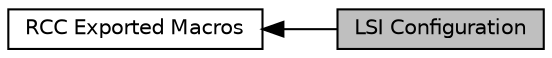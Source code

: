 digraph "LSI Configuration"
{
  edge [fontname="Helvetica",fontsize="10",labelfontname="Helvetica",labelfontsize="10"];
  node [fontname="Helvetica",fontsize="10",shape=record];
  rankdir=LR;
  Node0 [label="LSI Configuration",height=0.2,width=0.4,color="black", fillcolor="grey75", style="filled", fontcolor="black"];
  Node1 [label="RCC Exported Macros",height=0.2,width=0.4,color="black", fillcolor="white", style="filled",URL="$group___r_c_c___exported___macros.html"];
  Node1->Node0 [shape=plaintext, dir="back", style="solid"];
}
